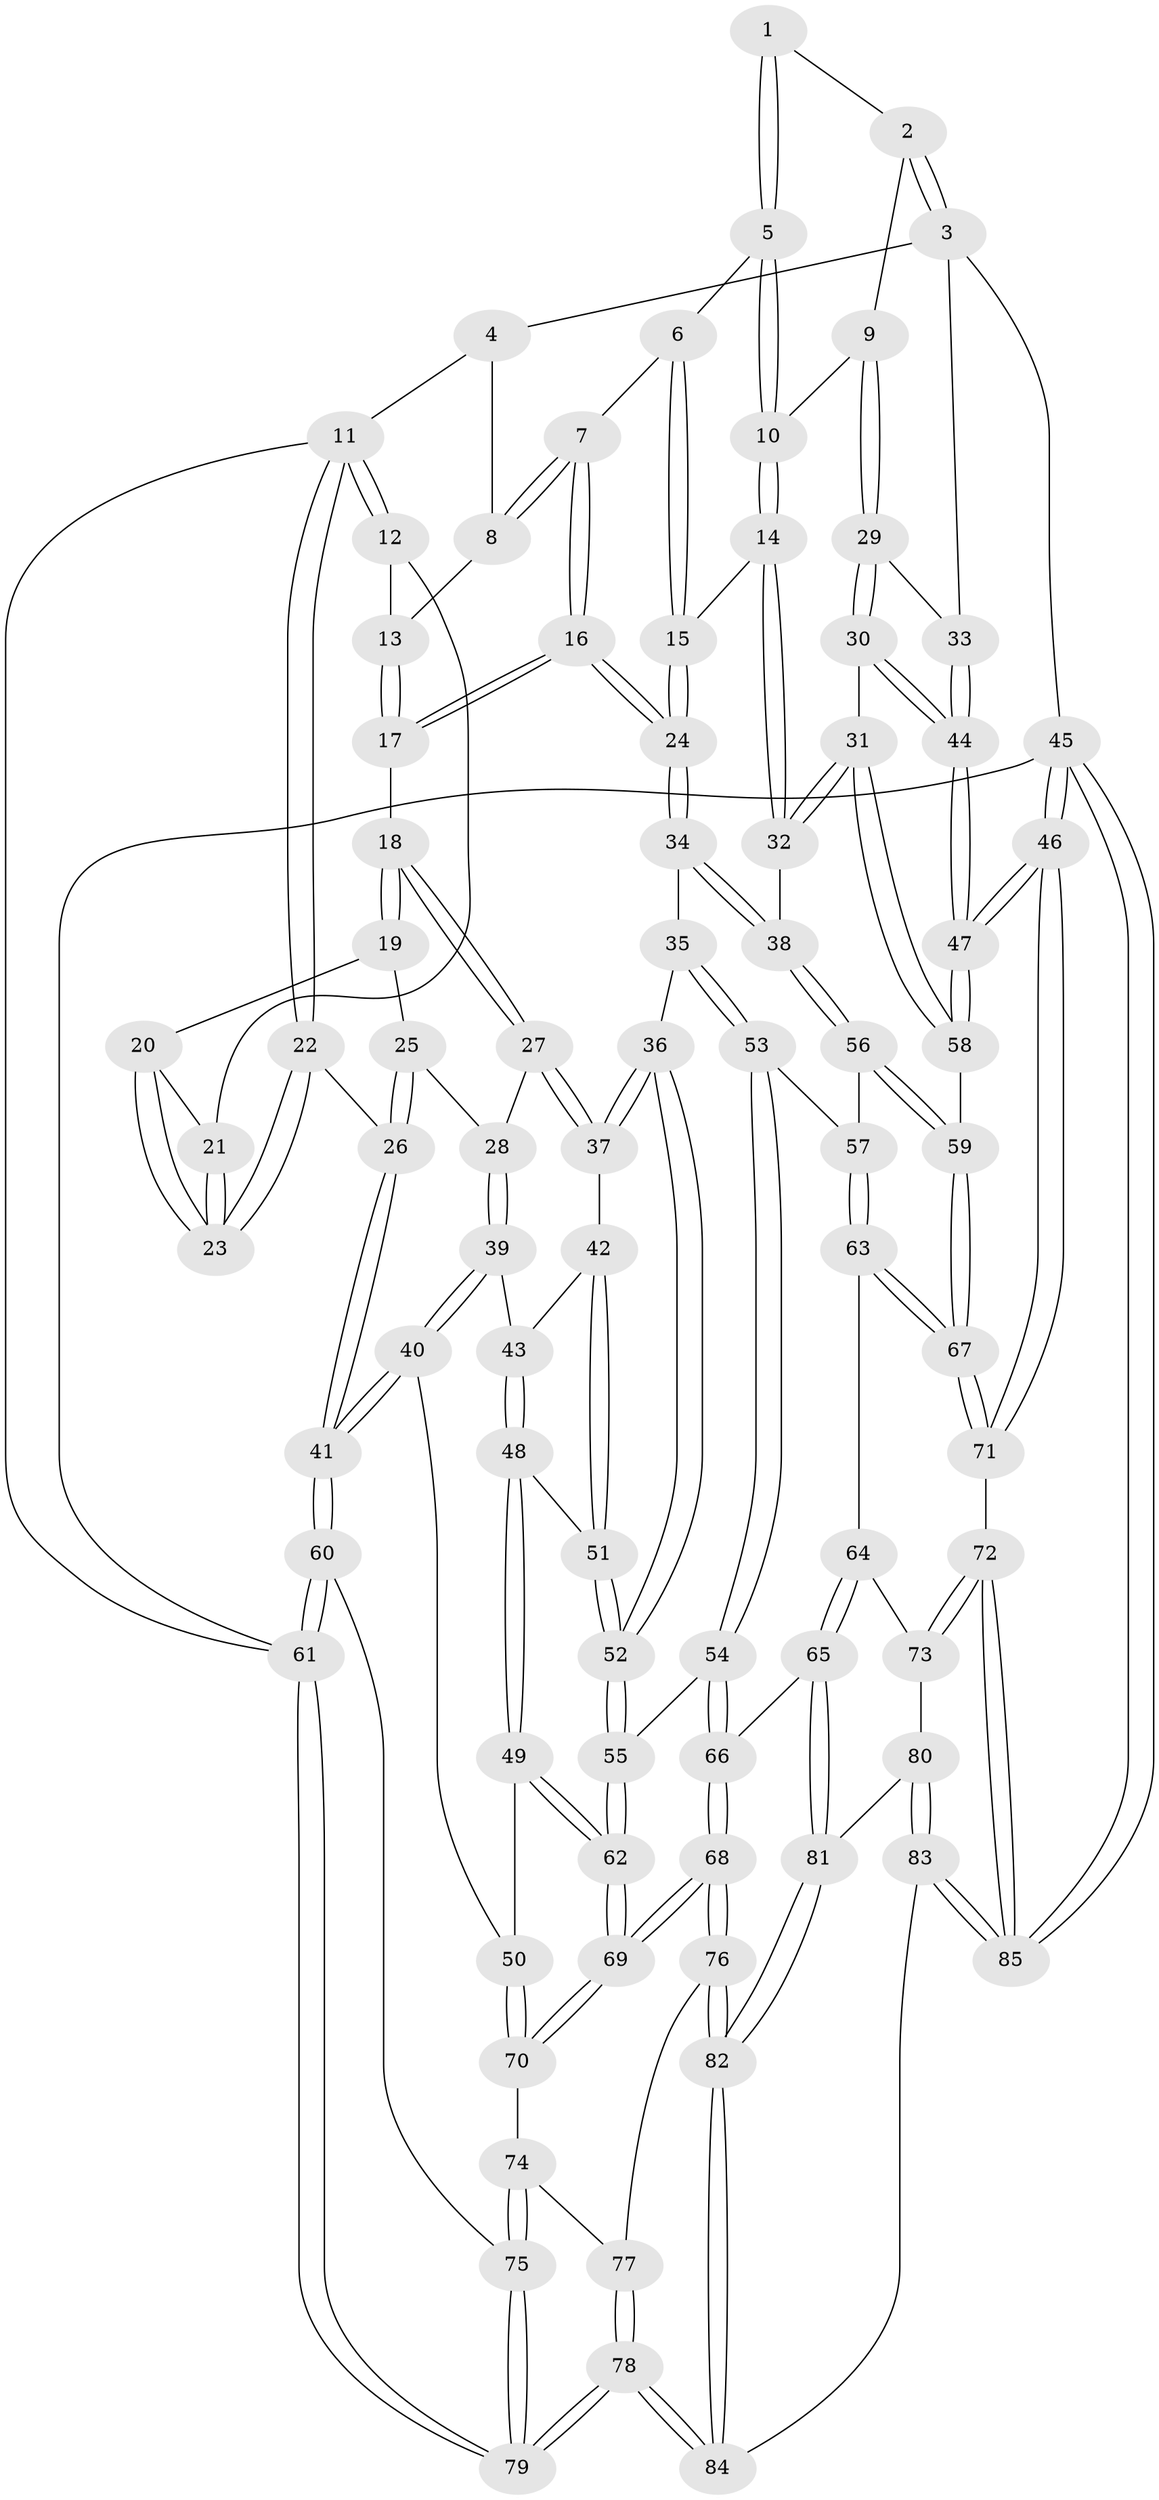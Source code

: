 // coarse degree distribution, {3: 0.125, 5: 0.3333333333333333, 4: 0.4583333333333333, 6: 0.08333333333333333}
// Generated by graph-tools (version 1.1) at 2025/52/02/27/25 19:52:36]
// undirected, 85 vertices, 209 edges
graph export_dot {
graph [start="1"]
  node [color=gray90,style=filled];
  1 [pos="+0.661855549612505+0"];
  2 [pos="+0.7978444626409034+0.06574288162482858"];
  3 [pos="+1+0"];
  4 [pos="+0.6205543369879796+0"];
  5 [pos="+0.6572588932184352+0.08890167797489767"];
  6 [pos="+0.6155794191579381+0.15474785498500654"];
  7 [pos="+0.5185951503312795+0.23940263323060063"];
  8 [pos="+0.399888667595552+0"];
  9 [pos="+0.919170678363549+0.3208553110007753"];
  10 [pos="+0.7635827738781861+0.3353123728164662"];
  11 [pos="+0+0"];
  12 [pos="+0.2724438780332585+0"];
  13 [pos="+0.278675515651137+0"];
  14 [pos="+0.6556711030237464+0.3932658002622385"];
  15 [pos="+0.6385538667443368+0.39271735097437926"];
  16 [pos="+0.49525593261097794+0.37443832256586734"];
  17 [pos="+0.4743870908064202+0.3725667935764805"];
  18 [pos="+0.36635994871399+0.3886984982439474"];
  19 [pos="+0.20773020491464672+0.18802877128579504"];
  20 [pos="+0.20719572358520846+0.17687085403207387"];
  21 [pos="+0.22330860775621691+0.05904385824209247"];
  22 [pos="+0+0.2951871971577147"];
  23 [pos="+0+0.29268263125012456"];
  24 [pos="+0.5398687048517654+0.40067383903309667"];
  25 [pos="+0.08262898879954068+0.3674767746519473"];
  26 [pos="+0+0.4238723571868629"];
  27 [pos="+0.27514341684430665+0.4871347168820758"];
  28 [pos="+0.23455610037585212+0.48782363183992816"];
  29 [pos="+0.9442460091808794+0.3274112586652465"];
  30 [pos="+0.8523938470557101+0.6271349058215928"];
  31 [pos="+0.8298494629930975+0.6389565020261695"];
  32 [pos="+0.7328993669779666+0.587021616853296"];
  33 [pos="+1+0.2829523946646968"];
  34 [pos="+0.5224235649969301+0.5529691920588936"];
  35 [pos="+0.4163099107148754+0.6420454237009908"];
  36 [pos="+0.3330349222710109+0.6100351264110927"];
  37 [pos="+0.32239244041114573+0.6027329575862963"];
  38 [pos="+0.607058626989445+0.6567072955784616"];
  39 [pos="+0.15623680683385288+0.5588226041640977"];
  40 [pos="+0+0.6736257848227208"];
  41 [pos="+0+0.6573421106379292"];
  42 [pos="+0.2810346000260585+0.6431811816073111"];
  43 [pos="+0.19663036248701127+0.635739631609439"];
  44 [pos="+1+0.7101491604409447"];
  45 [pos="+1+1"];
  46 [pos="+1+1"];
  47 [pos="+1+0.7981379467514675"];
  48 [pos="+0.17650825850043464+0.7370548833934045"];
  49 [pos="+0.17260371234597782+0.7393151118780446"];
  50 [pos="+0.05580026350342216+0.7336677517773103"];
  51 [pos="+0.22892585535513946+0.719014896709358"];
  52 [pos="+0.31804981718453484+0.7692286726238582"];
  53 [pos="+0.4416748334524131+0.7209438106520025"];
  54 [pos="+0.3892150566140464+0.7891857418540309"];
  55 [pos="+0.3198851593017276+0.7716444253233762"];
  56 [pos="+0.6069459022260977+0.6575798557430145"];
  57 [pos="+0.5335243357264936+0.7473429975168556"];
  58 [pos="+0.7868193489665982+0.7959792097986699"];
  59 [pos="+0.7599734325103422+0.833489659110852"];
  60 [pos="+0+0.696312280211611"];
  61 [pos="+0+1"];
  62 [pos="+0.24253467706954096+0.8614819518529779"];
  63 [pos="+0.5395801535117799+0.7622337184422532"];
  64 [pos="+0.5292075252213626+0.8422561361075793"];
  65 [pos="+0.4342633557142654+0.8793004164925172"];
  66 [pos="+0.40362636270925006+0.8786201098551107"];
  67 [pos="+0.7568820288918452+0.8430028269328204"];
  68 [pos="+0.30018078008401533+1"];
  69 [pos="+0.24257375513002855+0.9037144147957054"];
  70 [pos="+0.11294788363495885+0.8690540419963833"];
  71 [pos="+0.7556145457542278+0.8630696629511287"];
  72 [pos="+0.7452121693554911+0.8797315040665042"];
  73 [pos="+0.569136594543553+0.8848322446781711"];
  74 [pos="+0.10519482414904613+0.8864343381625288"];
  75 [pos="+0.06296599192060542+0.9363394535662032"];
  76 [pos="+0.29970756600026216+1"];
  77 [pos="+0.12667465227132066+0.9271021878343086"];
  78 [pos="+0.08840895403063347+1"];
  79 [pos="+0.025719809285677714+1"];
  80 [pos="+0.5370702686507174+0.9599887020916369"];
  81 [pos="+0.5145430752367334+0.9505775289992743"];
  82 [pos="+0.2996676626923395+1"];
  83 [pos="+0.6389241035128783+1"];
  84 [pos="+0.2729178152837102+1"];
  85 [pos="+0.6649328134177772+1"];
  1 -- 2;
  1 -- 5;
  1 -- 5;
  2 -- 3;
  2 -- 3;
  2 -- 9;
  3 -- 4;
  3 -- 33;
  3 -- 45;
  4 -- 8;
  4 -- 11;
  5 -- 6;
  5 -- 10;
  5 -- 10;
  6 -- 7;
  6 -- 15;
  6 -- 15;
  7 -- 8;
  7 -- 8;
  7 -- 16;
  7 -- 16;
  8 -- 13;
  9 -- 10;
  9 -- 29;
  9 -- 29;
  10 -- 14;
  10 -- 14;
  11 -- 12;
  11 -- 12;
  11 -- 22;
  11 -- 22;
  11 -- 61;
  12 -- 13;
  12 -- 21;
  13 -- 17;
  13 -- 17;
  14 -- 15;
  14 -- 32;
  14 -- 32;
  15 -- 24;
  15 -- 24;
  16 -- 17;
  16 -- 17;
  16 -- 24;
  16 -- 24;
  17 -- 18;
  18 -- 19;
  18 -- 19;
  18 -- 27;
  18 -- 27;
  19 -- 20;
  19 -- 25;
  20 -- 21;
  20 -- 23;
  20 -- 23;
  21 -- 23;
  21 -- 23;
  22 -- 23;
  22 -- 23;
  22 -- 26;
  24 -- 34;
  24 -- 34;
  25 -- 26;
  25 -- 26;
  25 -- 28;
  26 -- 41;
  26 -- 41;
  27 -- 28;
  27 -- 37;
  27 -- 37;
  28 -- 39;
  28 -- 39;
  29 -- 30;
  29 -- 30;
  29 -- 33;
  30 -- 31;
  30 -- 44;
  30 -- 44;
  31 -- 32;
  31 -- 32;
  31 -- 58;
  31 -- 58;
  32 -- 38;
  33 -- 44;
  33 -- 44;
  34 -- 35;
  34 -- 38;
  34 -- 38;
  35 -- 36;
  35 -- 53;
  35 -- 53;
  36 -- 37;
  36 -- 37;
  36 -- 52;
  36 -- 52;
  37 -- 42;
  38 -- 56;
  38 -- 56;
  39 -- 40;
  39 -- 40;
  39 -- 43;
  40 -- 41;
  40 -- 41;
  40 -- 50;
  41 -- 60;
  41 -- 60;
  42 -- 43;
  42 -- 51;
  42 -- 51;
  43 -- 48;
  43 -- 48;
  44 -- 47;
  44 -- 47;
  45 -- 46;
  45 -- 46;
  45 -- 85;
  45 -- 85;
  45 -- 61;
  46 -- 47;
  46 -- 47;
  46 -- 71;
  46 -- 71;
  47 -- 58;
  47 -- 58;
  48 -- 49;
  48 -- 49;
  48 -- 51;
  49 -- 50;
  49 -- 62;
  49 -- 62;
  50 -- 70;
  50 -- 70;
  51 -- 52;
  51 -- 52;
  52 -- 55;
  52 -- 55;
  53 -- 54;
  53 -- 54;
  53 -- 57;
  54 -- 55;
  54 -- 66;
  54 -- 66;
  55 -- 62;
  55 -- 62;
  56 -- 57;
  56 -- 59;
  56 -- 59;
  57 -- 63;
  57 -- 63;
  58 -- 59;
  59 -- 67;
  59 -- 67;
  60 -- 61;
  60 -- 61;
  60 -- 75;
  61 -- 79;
  61 -- 79;
  62 -- 69;
  62 -- 69;
  63 -- 64;
  63 -- 67;
  63 -- 67;
  64 -- 65;
  64 -- 65;
  64 -- 73;
  65 -- 66;
  65 -- 81;
  65 -- 81;
  66 -- 68;
  66 -- 68;
  67 -- 71;
  67 -- 71;
  68 -- 69;
  68 -- 69;
  68 -- 76;
  68 -- 76;
  69 -- 70;
  69 -- 70;
  70 -- 74;
  71 -- 72;
  72 -- 73;
  72 -- 73;
  72 -- 85;
  72 -- 85;
  73 -- 80;
  74 -- 75;
  74 -- 75;
  74 -- 77;
  75 -- 79;
  75 -- 79;
  76 -- 77;
  76 -- 82;
  76 -- 82;
  77 -- 78;
  77 -- 78;
  78 -- 79;
  78 -- 79;
  78 -- 84;
  78 -- 84;
  80 -- 81;
  80 -- 83;
  80 -- 83;
  81 -- 82;
  81 -- 82;
  82 -- 84;
  82 -- 84;
  83 -- 84;
  83 -- 85;
  83 -- 85;
}
